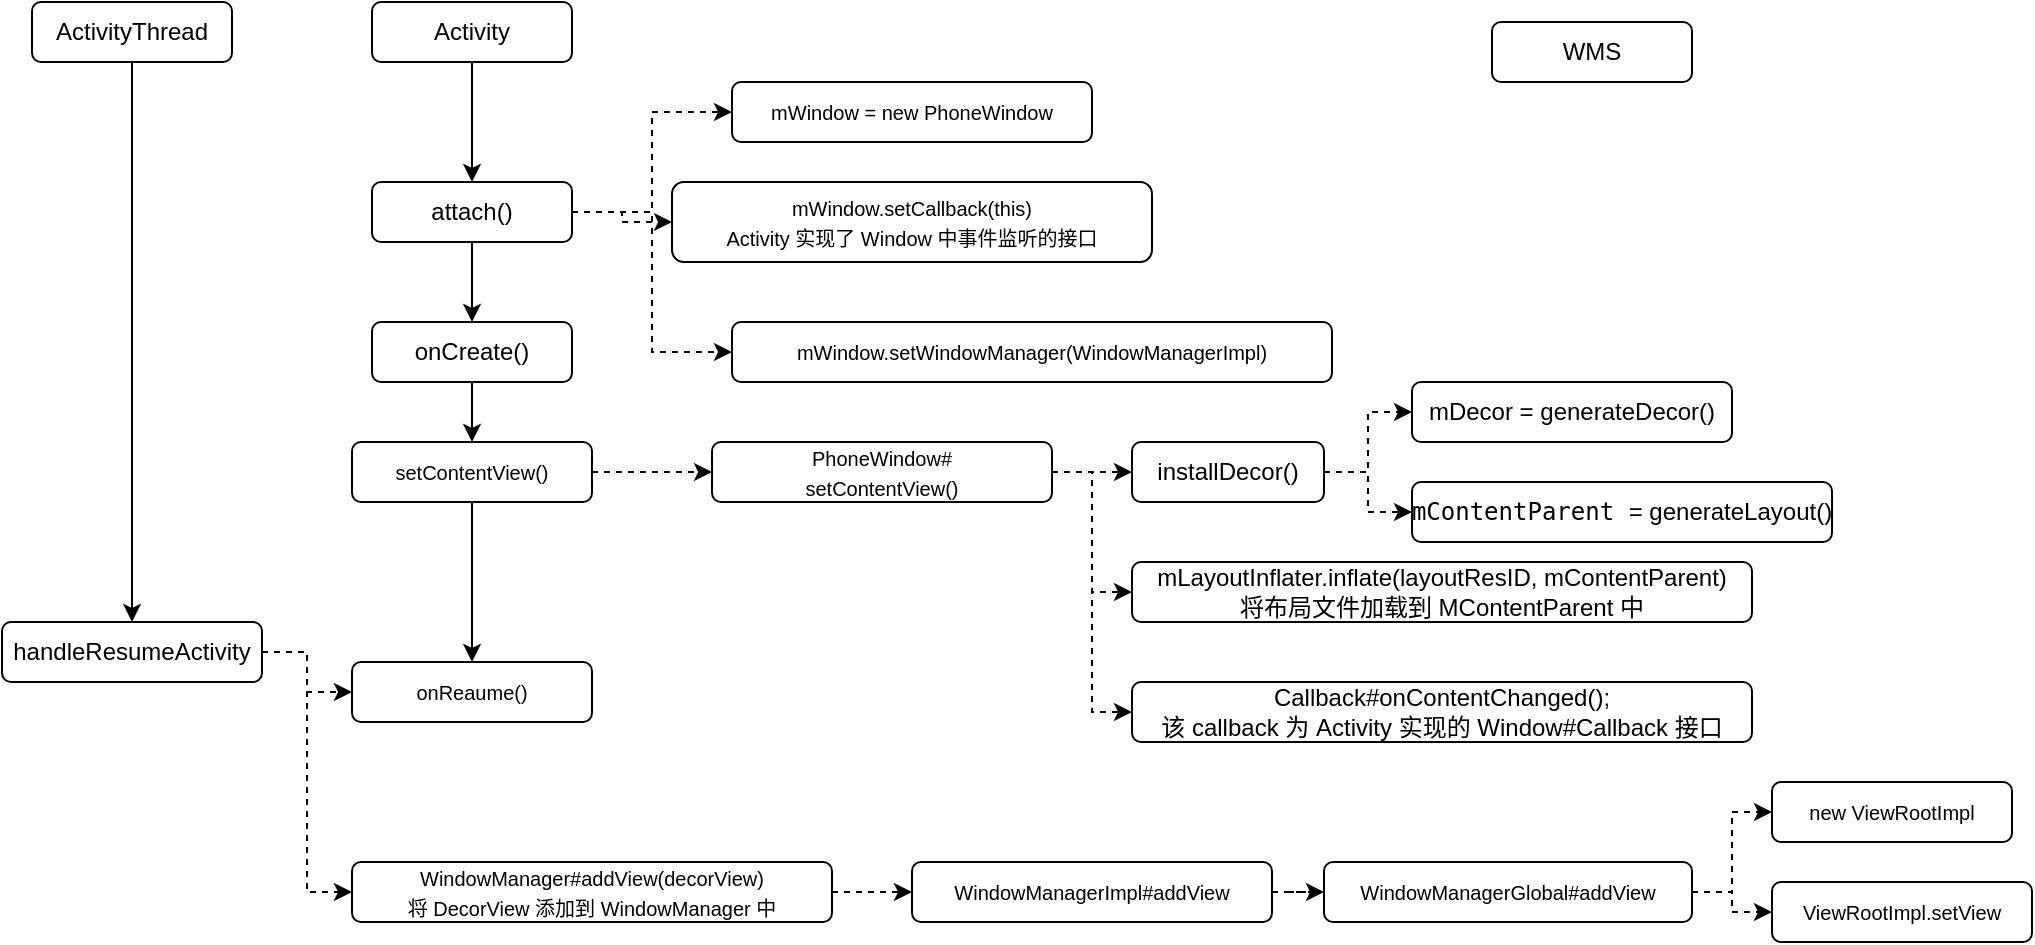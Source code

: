 <mxfile version="13.1.0" type="github"><diagram id="x2QqQCOH3wMP5OZXzRXr" name="Page-1"><mxGraphModel dx="1640" dy="426" grid="1" gridSize="10" guides="1" tooltips="1" connect="1" arrows="1" fold="1" page="1" pageScale="1" pageWidth="827" pageHeight="1169" math="0" shadow="0"><root><mxCell id="0"/><mxCell id="1" parent="0"/><mxCell id="Civ9tqxegbqwbu5N_2_s-1" value="WMS" style="rounded=1;whiteSpace=wrap;html=1;" vertex="1" parent="1"><mxGeometry x="620" y="100" width="100" height="30" as="geometry"/></mxCell><mxCell id="Civ9tqxegbqwbu5N_2_s-4" style="edgeStyle=orthogonalEdgeStyle;rounded=0;orthogonalLoop=1;jettySize=auto;html=1;exitX=0.5;exitY=1;exitDx=0;exitDy=0;" edge="1" parent="1" source="Civ9tqxegbqwbu5N_2_s-2" target="Civ9tqxegbqwbu5N_2_s-3"><mxGeometry relative="1" as="geometry"/></mxCell><mxCell id="Civ9tqxegbqwbu5N_2_s-2" value="Activity" style="rounded=1;whiteSpace=wrap;html=1;" vertex="1" parent="1"><mxGeometry x="60" y="90" width="100" height="30" as="geometry"/></mxCell><mxCell id="Civ9tqxegbqwbu5N_2_s-7" style="edgeStyle=orthogonalEdgeStyle;rounded=0;orthogonalLoop=1;jettySize=auto;html=1;exitX=1;exitY=0.5;exitDx=0;exitDy=0;entryX=0;entryY=0.5;entryDx=0;entryDy=0;dashed=1;" edge="1" parent="1" source="Civ9tqxegbqwbu5N_2_s-3" target="Civ9tqxegbqwbu5N_2_s-6"><mxGeometry relative="1" as="geometry"/></mxCell><mxCell id="Civ9tqxegbqwbu5N_2_s-9" style="edgeStyle=orthogonalEdgeStyle;rounded=0;orthogonalLoop=1;jettySize=auto;html=1;exitX=1;exitY=0.5;exitDx=0;exitDy=0;dashed=1;" edge="1" parent="1" source="Civ9tqxegbqwbu5N_2_s-3" target="Civ9tqxegbqwbu5N_2_s-8"><mxGeometry relative="1" as="geometry"/></mxCell><mxCell id="Civ9tqxegbqwbu5N_2_s-11" style="edgeStyle=orthogonalEdgeStyle;rounded=0;orthogonalLoop=1;jettySize=auto;html=1;exitX=1;exitY=0.5;exitDx=0;exitDy=0;entryX=0;entryY=0.5;entryDx=0;entryDy=0;dashed=1;" edge="1" parent="1" source="Civ9tqxegbqwbu5N_2_s-3" target="Civ9tqxegbqwbu5N_2_s-10"><mxGeometry relative="1" as="geometry"/></mxCell><mxCell id="Civ9tqxegbqwbu5N_2_s-13" style="edgeStyle=orthogonalEdgeStyle;rounded=0;orthogonalLoop=1;jettySize=auto;html=1;exitX=0.5;exitY=1;exitDx=0;exitDy=0;" edge="1" parent="1" source="Civ9tqxegbqwbu5N_2_s-3" target="Civ9tqxegbqwbu5N_2_s-12"><mxGeometry relative="1" as="geometry"/></mxCell><mxCell id="Civ9tqxegbqwbu5N_2_s-3" value="attach()" style="rounded=1;whiteSpace=wrap;html=1;" vertex="1" parent="1"><mxGeometry x="60" y="180" width="100" height="30" as="geometry"/></mxCell><mxCell id="Civ9tqxegbqwbu5N_2_s-6" value="&lt;font style=&quot;font-size: 10px&quot;&gt;mWindow = new PhoneWindow&lt;/font&gt;" style="rounded=1;whiteSpace=wrap;html=1;" vertex="1" parent="1"><mxGeometry x="240" y="130" width="180" height="30" as="geometry"/></mxCell><mxCell id="Civ9tqxegbqwbu5N_2_s-8" value="&lt;font style=&quot;font-size: 10px&quot;&gt;mWindow.setCallback(this)&lt;br&gt;Activity 实现了 Window 中事件监听的接口&lt;br&gt;&lt;/font&gt;" style="rounded=1;whiteSpace=wrap;html=1;" vertex="1" parent="1"><mxGeometry x="210" y="180" width="240" height="40" as="geometry"/></mxCell><mxCell id="Civ9tqxegbqwbu5N_2_s-10" value="&lt;font style=&quot;font-size: 10px&quot;&gt;mWindow.setWindowManager(WindowManagerImpl)&lt;/font&gt;" style="rounded=1;whiteSpace=wrap;html=1;" vertex="1" parent="1"><mxGeometry x="240" y="250" width="300" height="30" as="geometry"/></mxCell><mxCell id="Civ9tqxegbqwbu5N_2_s-18" style="edgeStyle=orthogonalEdgeStyle;rounded=0;orthogonalLoop=1;jettySize=auto;html=1;exitX=0.5;exitY=1;exitDx=0;exitDy=0;" edge="1" parent="1" source="Civ9tqxegbqwbu5N_2_s-12" target="Civ9tqxegbqwbu5N_2_s-15"><mxGeometry relative="1" as="geometry"/></mxCell><mxCell id="Civ9tqxegbqwbu5N_2_s-12" value="onCreate()" style="rounded=1;whiteSpace=wrap;html=1;" vertex="1" parent="1"><mxGeometry x="60" y="250" width="100" height="30" as="geometry"/></mxCell><mxCell id="Civ9tqxegbqwbu5N_2_s-23" style="edgeStyle=orthogonalEdgeStyle;rounded=0;orthogonalLoop=1;jettySize=auto;html=1;exitX=1;exitY=0.5;exitDx=0;exitDy=0;dashed=1;" edge="1" parent="1" source="Civ9tqxegbqwbu5N_2_s-15" target="Civ9tqxegbqwbu5N_2_s-16"><mxGeometry relative="1" as="geometry"/></mxCell><mxCell id="Civ9tqxegbqwbu5N_2_s-39" style="edgeStyle=orthogonalEdgeStyle;rounded=0;orthogonalLoop=1;jettySize=auto;html=1;exitX=0.5;exitY=1;exitDx=0;exitDy=0;entryX=0.5;entryY=0;entryDx=0;entryDy=0;" edge="1" parent="1" source="Civ9tqxegbqwbu5N_2_s-15" target="Civ9tqxegbqwbu5N_2_s-38"><mxGeometry relative="1" as="geometry"/></mxCell><mxCell id="Civ9tqxegbqwbu5N_2_s-15" value="&lt;font style=&quot;font-size: 10px&quot;&gt;setContentView()&lt;/font&gt;" style="rounded=1;whiteSpace=wrap;html=1;" vertex="1" parent="1"><mxGeometry x="50" y="310" width="120" height="30" as="geometry"/></mxCell><mxCell id="Civ9tqxegbqwbu5N_2_s-25" style="edgeStyle=orthogonalEdgeStyle;rounded=0;orthogonalLoop=1;jettySize=auto;html=1;exitX=1;exitY=0.5;exitDx=0;exitDy=0;dashed=1;" edge="1" parent="1" source="Civ9tqxegbqwbu5N_2_s-16" target="Civ9tqxegbqwbu5N_2_s-20"><mxGeometry relative="1" as="geometry"/></mxCell><mxCell id="Civ9tqxegbqwbu5N_2_s-28" style="edgeStyle=orthogonalEdgeStyle;rounded=0;orthogonalLoop=1;jettySize=auto;html=1;exitX=1;exitY=0.5;exitDx=0;exitDy=0;entryX=0;entryY=0.5;entryDx=0;entryDy=0;dashed=1;" edge="1" parent="1" source="Civ9tqxegbqwbu5N_2_s-16" target="Civ9tqxegbqwbu5N_2_s-26"><mxGeometry relative="1" as="geometry"/></mxCell><mxCell id="Civ9tqxegbqwbu5N_2_s-29" style="edgeStyle=orthogonalEdgeStyle;rounded=0;orthogonalLoop=1;jettySize=auto;html=1;exitX=1;exitY=0.5;exitDx=0;exitDy=0;entryX=0;entryY=0.5;entryDx=0;entryDy=0;dashed=1;" edge="1" parent="1" source="Civ9tqxegbqwbu5N_2_s-16" target="Civ9tqxegbqwbu5N_2_s-27"><mxGeometry relative="1" as="geometry"/></mxCell><mxCell id="Civ9tqxegbqwbu5N_2_s-16" value="&lt;span style=&quot;font-size: 10px&quot;&gt;PhoneWindow#&lt;/span&gt;&lt;br style=&quot;font-size: 10px&quot;&gt;&lt;span style=&quot;font-size: 10px&quot;&gt;setContentView()&lt;/span&gt;" style="rounded=1;whiteSpace=wrap;html=1;" vertex="1" parent="1"><mxGeometry x="230" y="310" width="170" height="30" as="geometry"/></mxCell><mxCell id="Civ9tqxegbqwbu5N_2_s-32" style="edgeStyle=orthogonalEdgeStyle;rounded=0;orthogonalLoop=1;jettySize=auto;html=1;exitX=1;exitY=0.5;exitDx=0;exitDy=0;entryX=0;entryY=0.5;entryDx=0;entryDy=0;dashed=1;" edge="1" parent="1" source="Civ9tqxegbqwbu5N_2_s-20" target="Civ9tqxegbqwbu5N_2_s-30"><mxGeometry relative="1" as="geometry"/></mxCell><mxCell id="Civ9tqxegbqwbu5N_2_s-33" style="edgeStyle=orthogonalEdgeStyle;rounded=0;orthogonalLoop=1;jettySize=auto;html=1;exitX=1;exitY=0.5;exitDx=0;exitDy=0;entryX=0;entryY=0.5;entryDx=0;entryDy=0;dashed=1;" edge="1" parent="1" source="Civ9tqxegbqwbu5N_2_s-20" target="Civ9tqxegbqwbu5N_2_s-31"><mxGeometry relative="1" as="geometry"/></mxCell><mxCell id="Civ9tqxegbqwbu5N_2_s-20" value="installDecor()" style="rounded=1;whiteSpace=wrap;html=1;" vertex="1" parent="1"><mxGeometry x="440" y="310" width="96" height="30" as="geometry"/></mxCell><mxCell id="Civ9tqxegbqwbu5N_2_s-26" value="mLayoutInflater.inflate(layoutResID, mContentParent)&lt;br&gt;将布局文件加载到 MContentParent 中" style="rounded=1;whiteSpace=wrap;html=1;" vertex="1" parent="1"><mxGeometry x="440" y="370" width="310" height="30" as="geometry"/></mxCell><mxCell id="Civ9tqxegbqwbu5N_2_s-27" value="Callback#onContentChanged();&lt;br&gt;该 callback 为 Activity 实现的 Window#Callback 接口" style="rounded=1;whiteSpace=wrap;html=1;" vertex="1" parent="1"><mxGeometry x="440" y="430" width="310" height="30" as="geometry"/></mxCell><mxCell id="Civ9tqxegbqwbu5N_2_s-30" value="mDecor =&amp;nbsp;generateDecor()" style="rounded=1;whiteSpace=wrap;html=1;" vertex="1" parent="1"><mxGeometry x="580" y="280" width="160" height="30" as="geometry"/></mxCell><mxCell id="Civ9tqxegbqwbu5N_2_s-31" value="&lt;span style=&quot;background-color: transparent ; text-align: left&quot;&gt;&lt;font face=&quot;Consolas, Monaco, Andale Mono, Ubuntu Mono, monospace&quot;&gt;mContentParent&lt;/font&gt;&lt;font color=&quot;rgba(0, 0, 0, 0)&quot; face=&quot;Consolas, Monaco, Andale Mono, Ubuntu Mono, monospace&quot;&gt;&lt;span style=&quot;font-size: 1em ; word-spacing: normal&quot;&gt;&amp;nbsp;&lt;/span&gt;&lt;/font&gt;&lt;/span&gt;=&amp;nbsp;generateLayout()" style="rounded=1;whiteSpace=wrap;html=1;" vertex="1" parent="1"><mxGeometry x="580" y="330" width="210" height="30" as="geometry"/></mxCell><mxCell id="Civ9tqxegbqwbu5N_2_s-37" style="edgeStyle=orthogonalEdgeStyle;rounded=0;orthogonalLoop=1;jettySize=auto;html=1;exitX=0.5;exitY=1;exitDx=0;exitDy=0;entryX=0.5;entryY=0;entryDx=0;entryDy=0;" edge="1" parent="1" source="Civ9tqxegbqwbu5N_2_s-34" target="Civ9tqxegbqwbu5N_2_s-36"><mxGeometry relative="1" as="geometry"/></mxCell><mxCell id="Civ9tqxegbqwbu5N_2_s-34" value="ActivityThread" style="rounded=1;whiteSpace=wrap;html=1;" vertex="1" parent="1"><mxGeometry x="-110" y="90" width="100" height="30" as="geometry"/></mxCell><mxCell id="Civ9tqxegbqwbu5N_2_s-40" style="edgeStyle=orthogonalEdgeStyle;rounded=0;orthogonalLoop=1;jettySize=auto;html=1;exitX=1;exitY=0.5;exitDx=0;exitDy=0;dashed=1;" edge="1" parent="1" source="Civ9tqxegbqwbu5N_2_s-36" target="Civ9tqxegbqwbu5N_2_s-38"><mxGeometry relative="1" as="geometry"/></mxCell><mxCell id="Civ9tqxegbqwbu5N_2_s-42" style="edgeStyle=orthogonalEdgeStyle;rounded=0;orthogonalLoop=1;jettySize=auto;html=1;exitX=1;exitY=0.5;exitDx=0;exitDy=0;entryX=0;entryY=0.5;entryDx=0;entryDy=0;dashed=1;" edge="1" parent="1" source="Civ9tqxegbqwbu5N_2_s-36" target="Civ9tqxegbqwbu5N_2_s-41"><mxGeometry relative="1" as="geometry"/></mxCell><mxCell id="Civ9tqxegbqwbu5N_2_s-36" value="handleResumeActivity" style="rounded=1;whiteSpace=wrap;html=1;" vertex="1" parent="1"><mxGeometry x="-125" y="400" width="130" height="30" as="geometry"/></mxCell><mxCell id="Civ9tqxegbqwbu5N_2_s-38" value="&lt;font style=&quot;font-size: 10px&quot;&gt;onReaume()&lt;/font&gt;" style="rounded=1;whiteSpace=wrap;html=1;" vertex="1" parent="1"><mxGeometry x="50" y="420" width="120" height="30" as="geometry"/></mxCell><mxCell id="Civ9tqxegbqwbu5N_2_s-44" style="edgeStyle=orthogonalEdgeStyle;rounded=0;orthogonalLoop=1;jettySize=auto;html=1;exitX=1;exitY=0.5;exitDx=0;exitDy=0;dashed=1;" edge="1" parent="1" source="Civ9tqxegbqwbu5N_2_s-41" target="Civ9tqxegbqwbu5N_2_s-43"><mxGeometry relative="1" as="geometry"/></mxCell><mxCell id="Civ9tqxegbqwbu5N_2_s-41" value="&lt;font style=&quot;font-size: 10px&quot;&gt;WindowManager#addView(decorView)&lt;br&gt;将 DecorView 添加到 WindowManager 中&lt;br&gt;&lt;/font&gt;" style="rounded=1;whiteSpace=wrap;html=1;" vertex="1" parent="1"><mxGeometry x="50" y="520" width="240" height="30" as="geometry"/></mxCell><mxCell id="Civ9tqxegbqwbu5N_2_s-46" style="edgeStyle=orthogonalEdgeStyle;rounded=0;orthogonalLoop=1;jettySize=auto;html=1;exitX=1;exitY=0.5;exitDx=0;exitDy=0;dashed=1;" edge="1" parent="1" source="Civ9tqxegbqwbu5N_2_s-43" target="Civ9tqxegbqwbu5N_2_s-45"><mxGeometry relative="1" as="geometry"/></mxCell><mxCell id="Civ9tqxegbqwbu5N_2_s-43" value="&lt;font style=&quot;font-size: 10px&quot;&gt;WindowManagerImpl#addView&lt;/font&gt;" style="rounded=1;whiteSpace=wrap;html=1;" vertex="1" parent="1"><mxGeometry x="330" y="520" width="180" height="30" as="geometry"/></mxCell><mxCell id="Civ9tqxegbqwbu5N_2_s-49" style="edgeStyle=orthogonalEdgeStyle;rounded=0;orthogonalLoop=1;jettySize=auto;html=1;exitX=1;exitY=0.5;exitDx=0;exitDy=0;entryX=0;entryY=0.5;entryDx=0;entryDy=0;dashed=1;" edge="1" parent="1" source="Civ9tqxegbqwbu5N_2_s-45" target="Civ9tqxegbqwbu5N_2_s-47"><mxGeometry relative="1" as="geometry"/></mxCell><mxCell id="Civ9tqxegbqwbu5N_2_s-50" style="edgeStyle=orthogonalEdgeStyle;rounded=0;orthogonalLoop=1;jettySize=auto;html=1;exitX=1;exitY=0.5;exitDx=0;exitDy=0;dashed=1;" edge="1" parent="1" source="Civ9tqxegbqwbu5N_2_s-45" target="Civ9tqxegbqwbu5N_2_s-48"><mxGeometry relative="1" as="geometry"/></mxCell><mxCell id="Civ9tqxegbqwbu5N_2_s-45" value="&lt;font style=&quot;font-size: 10px&quot;&gt;WindowManagerGlobal#addView&lt;/font&gt;" style="rounded=1;whiteSpace=wrap;html=1;" vertex="1" parent="1"><mxGeometry x="536" y="520" width="184" height="30" as="geometry"/></mxCell><mxCell id="Civ9tqxegbqwbu5N_2_s-47" value="&lt;font style=&quot;font-size: 10px&quot;&gt;new ViewRootImpl&lt;/font&gt;" style="rounded=1;whiteSpace=wrap;html=1;" vertex="1" parent="1"><mxGeometry x="760" y="480" width="120" height="30" as="geometry"/></mxCell><mxCell id="Civ9tqxegbqwbu5N_2_s-48" value="&lt;font style=&quot;font-size: 10px&quot;&gt;ViewRootImpl.setView&lt;br&gt;&lt;/font&gt;" style="rounded=1;whiteSpace=wrap;html=1;" vertex="1" parent="1"><mxGeometry x="760" y="530" width="130" height="30" as="geometry"/></mxCell></root></mxGraphModel></diagram></mxfile>